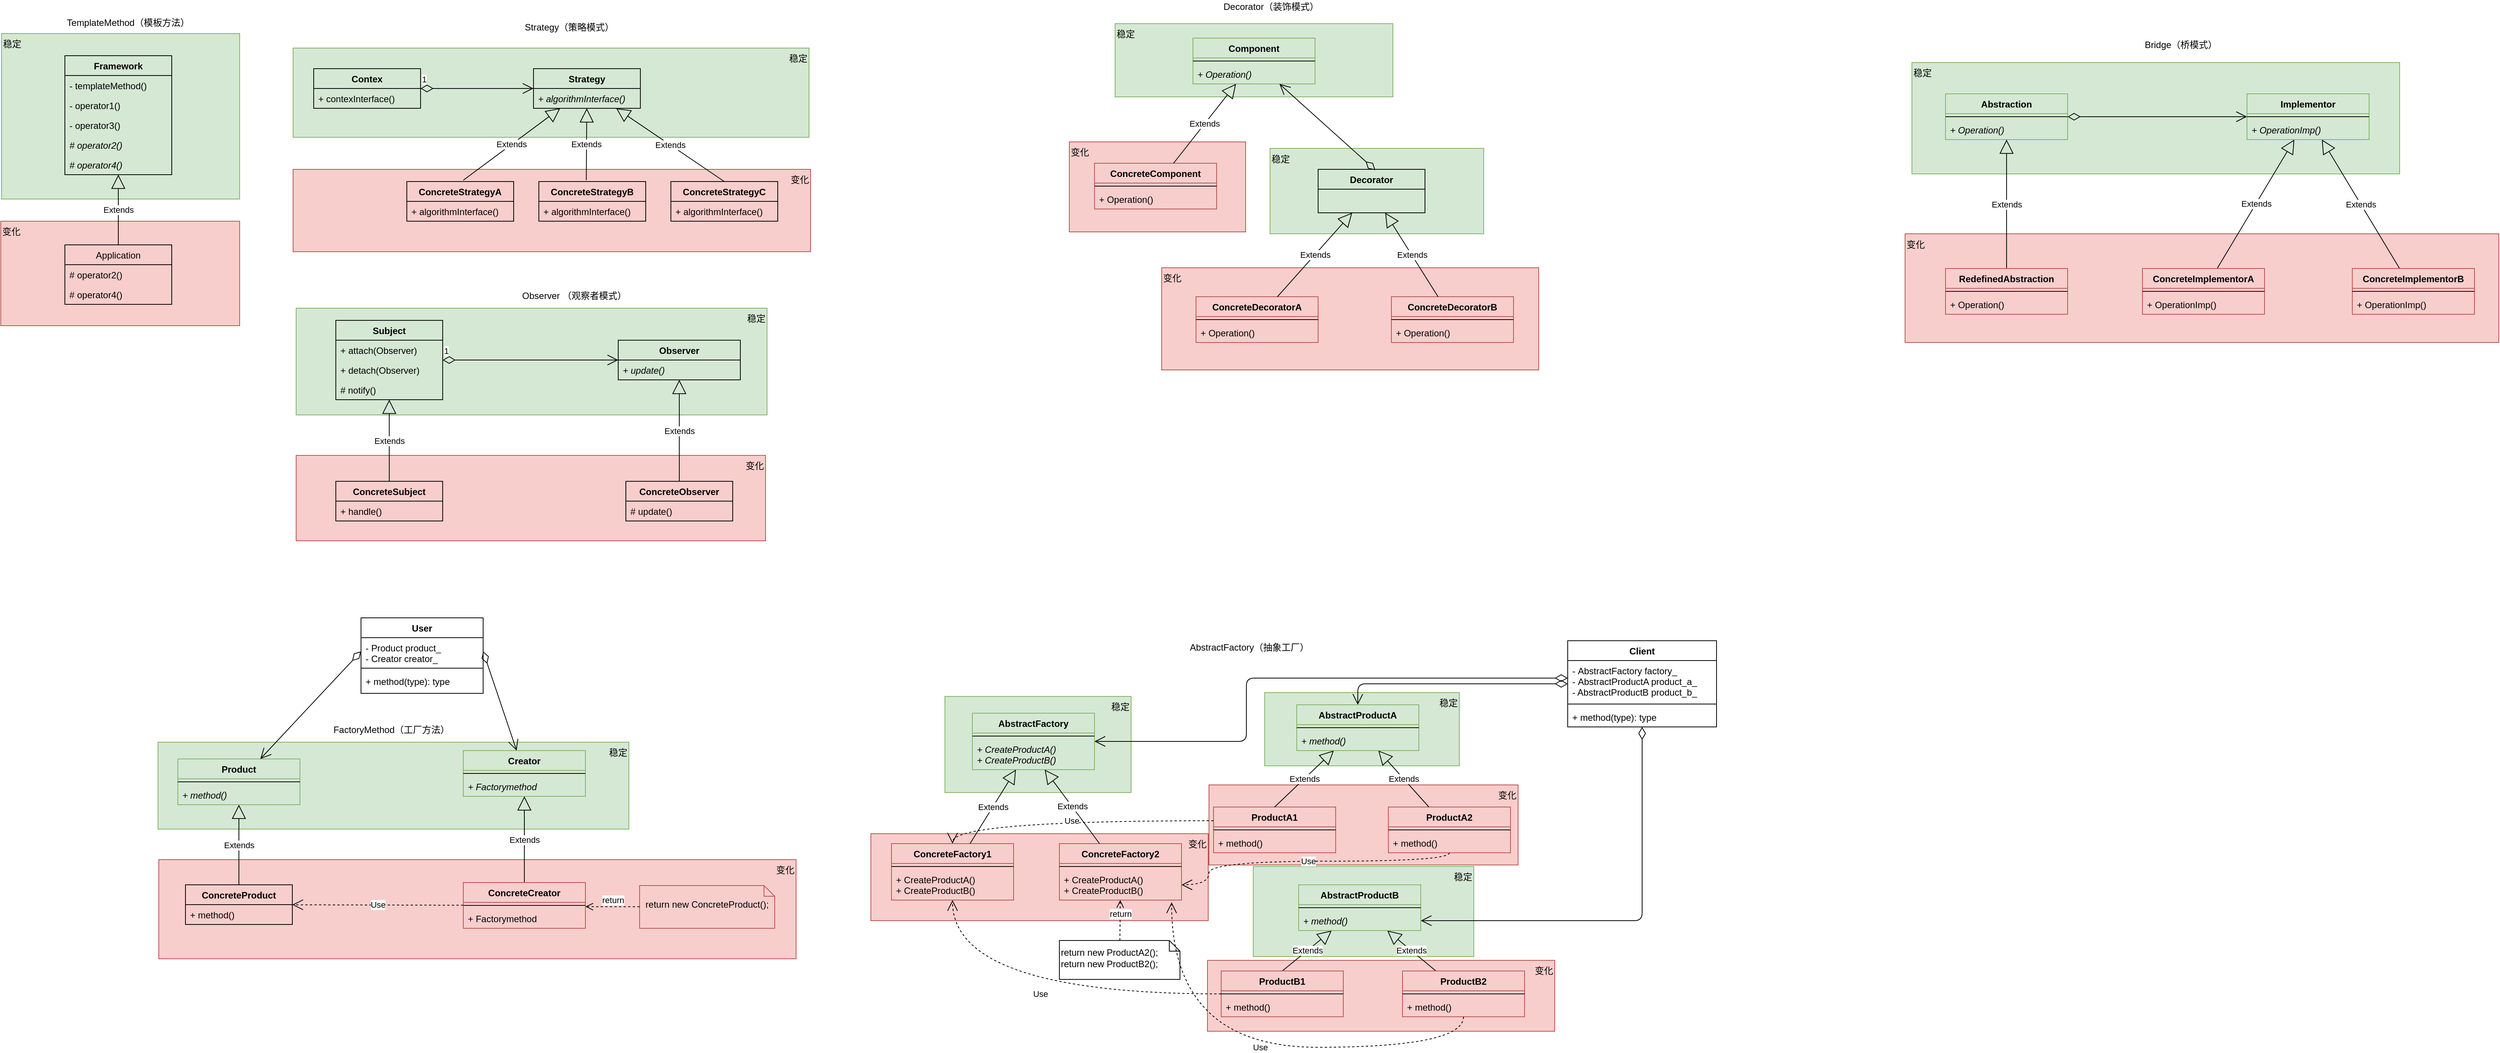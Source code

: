 <mxfile version="13.0.1" type="device"><diagram id="C5RBs43oDa-KdzZeNtuy" name="Page-1"><mxGraphModel dx="1422" dy="801" grid="0" gridSize="10" guides="1" tooltips="1" connect="1" arrows="1" fold="1" page="1" pageScale="1" pageWidth="1169" pageHeight="827" math="0" shadow="0"><root><mxCell id="WIyWlLk6GJQsqaUBKTNV-0"/><mxCell id="WIyWlLk6GJQsqaUBKTNV-1" parent="WIyWlLk6GJQsqaUBKTNV-0"/><mxCell id="N5RI4fd-6tgti-c8yFTT-116" value="稳定" style="rounded=0;whiteSpace=wrap;html=1;align=right;verticalAlign=top;fillColor=#d5e8d4;strokeColor=#82b366;" vertex="1" parent="WIyWlLk6GJQsqaUBKTNV-1"><mxGeometry x="1684" y="933" width="255" height="96" as="geometry"/></mxCell><mxCell id="N5RI4fd-6tgti-c8yFTT-115" value="变化" style="rounded=0;whiteSpace=wrap;html=1;fillColor=#f8cecc;strokeColor=#b85450;align=right;verticalAlign=top;" vertex="1" parent="WIyWlLk6GJQsqaUBKTNV-1"><mxGeometry x="1609" y="1284" width="455" height="93" as="geometry"/></mxCell><mxCell id="N5RI4fd-6tgti-c8yFTT-114" value="变化" style="rounded=0;whiteSpace=wrap;html=1;fillColor=#f8cecc;strokeColor=#b85450;align=right;verticalAlign=top;" vertex="1" parent="WIyWlLk6GJQsqaUBKTNV-1"><mxGeometry x="1611" y="1054" width="405" height="105" as="geometry"/></mxCell><mxCell id="N5RI4fd-6tgti-c8yFTT-113" value="变化" style="rounded=0;whiteSpace=wrap;html=1;fillColor=#f8cecc;strokeColor=#b85450;align=right;verticalAlign=top;" vertex="1" parent="WIyWlLk6GJQsqaUBKTNV-1"><mxGeometry x="1168" y="1118" width="442" height="114" as="geometry"/></mxCell><mxCell id="N5RI4fd-6tgti-c8yFTT-109" value="稳定" style="rounded=0;whiteSpace=wrap;html=1;align=right;verticalAlign=top;fillColor=#d5e8d4;strokeColor=#82b366;" vertex="1" parent="WIyWlLk6GJQsqaUBKTNV-1"><mxGeometry x="1669" y="1161" width="289" height="118" as="geometry"/></mxCell><mxCell id="N5RI4fd-6tgti-c8yFTT-107" value="稳定" style="rounded=0;whiteSpace=wrap;html=1;align=right;verticalAlign=top;fillColor=#d5e8d4;strokeColor=#82b366;" vertex="1" parent="WIyWlLk6GJQsqaUBKTNV-1"><mxGeometry x="1265" y="938" width="244" height="126" as="geometry"/></mxCell><mxCell id="N5RI4fd-6tgti-c8yFTT-49" value="变化" style="rounded=0;whiteSpace=wrap;html=1;fillColor=#f8cecc;strokeColor=#b85450;align=right;verticalAlign=top;" vertex="1" parent="WIyWlLk6GJQsqaUBKTNV-1"><mxGeometry x="235" y="1152" width="835" height="130" as="geometry"/></mxCell><mxCell id="N5RI4fd-6tgti-c8yFTT-48" value="稳定" style="rounded=0;whiteSpace=wrap;html=1;align=right;verticalAlign=top;fillColor=#d5e8d4;strokeColor=#82b366;" vertex="1" parent="WIyWlLk6GJQsqaUBKTNV-1"><mxGeometry x="234" y="998" width="617" height="114" as="geometry"/></mxCell><mxCell id="N5RI4fd-6tgti-c8yFTT-22" value="变化" style="rounded=0;whiteSpace=wrap;html=1;fillColor=#f8cecc;strokeColor=#b85450;align=left;verticalAlign=top;" vertex="1" parent="WIyWlLk6GJQsqaUBKTNV-1"><mxGeometry x="2523" y="331.5" width="778" height="142.5" as="geometry"/></mxCell><mxCell id="N5RI4fd-6tgti-c8yFTT-21" value="稳定" style="rounded=0;whiteSpace=wrap;html=1;fillColor=#d5e8d4;strokeColor=#82b366;align=left;verticalAlign=top;" vertex="1" parent="WIyWlLk6GJQsqaUBKTNV-1"><mxGeometry x="2532" y="107" width="639" height="146" as="geometry"/></mxCell><mxCell id="eBlE5f-tIcA0H8MUSJY--39" value="变化" style="rounded=0;whiteSpace=wrap;html=1;fillColor=#f8cecc;strokeColor=#b85450;align=left;verticalAlign=top;" parent="WIyWlLk6GJQsqaUBKTNV-1" vertex="1"><mxGeometry x="1549" y="376" width="494" height="134" as="geometry"/></mxCell><mxCell id="eBlE5f-tIcA0H8MUSJY--38" value="变化" style="rounded=0;whiteSpace=wrap;html=1;fillColor=#f8cecc;strokeColor=#b85450;align=left;verticalAlign=top;" parent="WIyWlLk6GJQsqaUBKTNV-1" vertex="1"><mxGeometry x="1428" y="211" width="231" height="118" as="geometry"/></mxCell><mxCell id="eBlE5f-tIcA0H8MUSJY--37" value="稳定" style="rounded=0;whiteSpace=wrap;html=1;fillColor=#d5e8d4;strokeColor=#82b366;align=left;verticalAlign=top;" parent="WIyWlLk6GJQsqaUBKTNV-1" vertex="1"><mxGeometry x="1691" y="219.5" width="280" height="112" as="geometry"/></mxCell><mxCell id="eBlE5f-tIcA0H8MUSJY--36" value="稳定" style="rounded=0;whiteSpace=wrap;html=1;fillColor=#d5e8d4;strokeColor=#82b366;align=left;verticalAlign=top;" parent="WIyWlLk6GJQsqaUBKTNV-1" vertex="1"><mxGeometry x="1488" y="56" width="364" height="96" as="geometry"/></mxCell><mxCell id="eBlE5f-tIcA0H8MUSJY--2" value="Component" style="swimlane;fontStyle=1;align=center;verticalAlign=top;childLayout=stackLayout;horizontal=1;startSize=26;horizontalStack=0;resizeParent=1;resizeParentMax=0;resizeLast=0;collapsible=1;marginBottom=0;fillColor=#d5e8d4;strokeColor=#82b366;" parent="WIyWlLk6GJQsqaUBKTNV-1" vertex="1"><mxGeometry x="1590" y="75" width="160" height="60" as="geometry"/></mxCell><mxCell id="eBlE5f-tIcA0H8MUSJY--4" value="" style="line;strokeWidth=1;fillColor=none;align=left;verticalAlign=middle;spacingTop=-1;spacingLeft=3;spacingRight=3;rotatable=0;labelPosition=right;points=[];portConstraint=eastwest;" parent="eBlE5f-tIcA0H8MUSJY--2" vertex="1"><mxGeometry y="26" width="160" height="8" as="geometry"/></mxCell><mxCell id="eBlE5f-tIcA0H8MUSJY--5" value="+ Operation()" style="text;strokeColor=none;fillColor=none;align=left;verticalAlign=top;spacingLeft=4;spacingRight=4;overflow=hidden;rotatable=0;points=[[0,0.5],[1,0.5]];portConstraint=eastwest;fontStyle=2" parent="eBlE5f-tIcA0H8MUSJY--2" vertex="1"><mxGeometry y="34" width="160" height="26" as="geometry"/></mxCell><mxCell id="_5vrP9ewJsGh3FC17Uuh-48" value="变化" style="rounded=0;whiteSpace=wrap;html=1;fillColor=#f8cecc;strokeColor=#b85450;align=right;verticalAlign=top;" parent="WIyWlLk6GJQsqaUBKTNV-1" vertex="1"><mxGeometry x="415" y="622" width="615" height="112" as="geometry"/></mxCell><mxCell id="_5vrP9ewJsGh3FC17Uuh-46" value="稳定" style="rounded=0;whiteSpace=wrap;html=1;align=right;verticalAlign=top;fillColor=#d5e8d4;strokeColor=#82b366;" parent="WIyWlLk6GJQsqaUBKTNV-1" vertex="1"><mxGeometry x="415" y="429" width="617" height="140" as="geometry"/></mxCell><mxCell id="_5vrP9ewJsGh3FC17Uuh-26" value="变化" style="rounded=0;whiteSpace=wrap;html=1;align=right;verticalAlign=top;fillColor=#f8cecc;strokeColor=#b85450;" parent="WIyWlLk6GJQsqaUBKTNV-1" vertex="1"><mxGeometry x="411" y="247" width="678" height="108" as="geometry"/></mxCell><mxCell id="_5vrP9ewJsGh3FC17Uuh-25" value="稳定" style="rounded=0;whiteSpace=wrap;html=1;align=right;verticalAlign=top;fillColor=#d5e8d4;strokeColor=#82b366;" parent="WIyWlLk6GJQsqaUBKTNV-1" vertex="1"><mxGeometry x="411" y="88" width="676" height="117" as="geometry"/></mxCell><mxCell id="_5vrP9ewJsGh3FC17Uuh-24" value="变化" style="rounded=0;whiteSpace=wrap;html=1;align=left;verticalAlign=top;fillColor=#f8cecc;strokeColor=#b85450;" parent="WIyWlLk6GJQsqaUBKTNV-1" vertex="1"><mxGeometry x="28" y="315" width="313" height="137" as="geometry"/></mxCell><mxCell id="_5vrP9ewJsGh3FC17Uuh-23" value="&lt;div&gt;&lt;span&gt;稳定&lt;/span&gt;&lt;/div&gt;" style="rounded=0;whiteSpace=wrap;html=1;align=left;verticalAlign=top;fillColor=#d5e8d4;strokeColor=#82b366;" parent="WIyWlLk6GJQsqaUBKTNV-1" vertex="1"><mxGeometry x="29" y="69" width="312" height="217" as="geometry"/></mxCell><mxCell id="ia6cXu-wIyjkL5Ip2JSw-4" value="TemplateMethod（模板方法）" style="text;html=1;strokeColor=none;fillColor=none;align=center;verticalAlign=middle;whiteSpace=wrap;rounded=0;" parent="WIyWlLk6GJQsqaUBKTNV-1" vertex="1"><mxGeometry x="104" y="35" width="182" height="40" as="geometry"/></mxCell><mxCell id="ia6cXu-wIyjkL5Ip2JSw-26" value="Extends" style="endArrow=block;endSize=16;endFill=0;html=1;exitX=0.5;exitY=0;exitDx=0;exitDy=0;" parent="WIyWlLk6GJQsqaUBKTNV-1" source="ia6cXu-wIyjkL5Ip2JSw-8" target="ia6cXu-wIyjkL5Ip2JSw-0" edge="1"><mxGeometry width="160" relative="1" as="geometry"><mxPoint x="294" y="295" as="sourcePoint"/><mxPoint x="454" y="295" as="targetPoint"/></mxGeometry></mxCell><mxCell id="_5vrP9ewJsGh3FC17Uuh-0" value="Strategy（策略模式）" style="text;html=1;strokeColor=none;fillColor=none;align=center;verticalAlign=middle;whiteSpace=wrap;rounded=0;" parent="WIyWlLk6GJQsqaUBKTNV-1" vertex="1"><mxGeometry x="711" y="52" width="124" height="17" as="geometry"/></mxCell><mxCell id="_5vrP9ewJsGh3FC17Uuh-19" value="1" style="endArrow=open;html=1;endSize=12;startArrow=diamondThin;startSize=14;startFill=0;edgeStyle=orthogonalEdgeStyle;align=left;verticalAlign=bottom;" parent="WIyWlLk6GJQsqaUBKTNV-1" source="_5vrP9ewJsGh3FC17Uuh-1" target="_5vrP9ewJsGh3FC17Uuh-6" edge="1"><mxGeometry x="-1" y="3" relative="1" as="geometry"><mxPoint x="592" y="193" as="sourcePoint"/><mxPoint x="752" y="193" as="targetPoint"/></mxGeometry></mxCell><mxCell id="_5vrP9ewJsGh3FC17Uuh-20" value="Extends" style="endArrow=block;endSize=16;endFill=0;html=1;exitX=0.529;exitY=-0.033;exitDx=0;exitDy=0;exitPerimeter=0;" parent="WIyWlLk6GJQsqaUBKTNV-1" source="_5vrP9ewJsGh3FC17Uuh-10" target="_5vrP9ewJsGh3FC17Uuh-6" edge="1"><mxGeometry width="160" relative="1" as="geometry"><mxPoint x="629" y="217" as="sourcePoint"/><mxPoint x="789" y="217" as="targetPoint"/></mxGeometry></mxCell><mxCell id="_5vrP9ewJsGh3FC17Uuh-21" value="Extends" style="endArrow=block;endSize=16;endFill=0;html=1;exitX=0.444;exitY=-0.033;exitDx=0;exitDy=0;exitPerimeter=0;" parent="WIyWlLk6GJQsqaUBKTNV-1" source="_5vrP9ewJsGh3FC17Uuh-14" target="_5vrP9ewJsGh3FC17Uuh-6" edge="1"><mxGeometry width="160" relative="1" as="geometry"><mxPoint x="800" y="219" as="sourcePoint"/><mxPoint x="960" y="219" as="targetPoint"/></mxGeometry></mxCell><mxCell id="_5vrP9ewJsGh3FC17Uuh-22" value="Extends" style="endArrow=block;endSize=16;endFill=0;html=1;exitX=0.5;exitY=0;exitDx=0;exitDy=0;" parent="WIyWlLk6GJQsqaUBKTNV-1" source="_5vrP9ewJsGh3FC17Uuh-16" target="_5vrP9ewJsGh3FC17Uuh-6" edge="1"><mxGeometry width="160" relative="1" as="geometry"><mxPoint x="908" y="211" as="sourcePoint"/><mxPoint x="1068" y="211" as="targetPoint"/></mxGeometry></mxCell><mxCell id="_5vrP9ewJsGh3FC17Uuh-10" value="ConcreteStrategyA" style="swimlane;fontStyle=1;childLayout=stackLayout;horizontal=1;startSize=26;fillColor=none;horizontalStack=0;resizeParent=1;resizeParentMax=0;resizeLast=0;collapsible=1;marginBottom=0;" parent="WIyWlLk6GJQsqaUBKTNV-1" vertex="1"><mxGeometry x="560" y="263" width="140" height="52" as="geometry"/></mxCell><mxCell id="_5vrP9ewJsGh3FC17Uuh-11" value="+ algorithmInterface()" style="text;strokeColor=none;fillColor=none;align=left;verticalAlign=top;spacingLeft=4;spacingRight=4;overflow=hidden;rotatable=0;points=[[0,0.5],[1,0.5]];portConstraint=eastwest;" parent="_5vrP9ewJsGh3FC17Uuh-10" vertex="1"><mxGeometry y="26" width="140" height="26" as="geometry"/></mxCell><mxCell id="_5vrP9ewJsGh3FC17Uuh-16" value="ConcreteStrategyC" style="swimlane;fontStyle=1;childLayout=stackLayout;horizontal=1;startSize=26;fillColor=none;horizontalStack=0;resizeParent=1;resizeParentMax=0;resizeLast=0;collapsible=1;marginBottom=0;" parent="WIyWlLk6GJQsqaUBKTNV-1" vertex="1"><mxGeometry x="906" y="263" width="140" height="52" as="geometry"/></mxCell><mxCell id="_5vrP9ewJsGh3FC17Uuh-17" value="+ algorithmInterface()" style="text;strokeColor=none;fillColor=none;align=left;verticalAlign=top;spacingLeft=4;spacingRight=4;overflow=hidden;rotatable=0;points=[[0,0.5],[1,0.5]];portConstraint=eastwest;" parent="_5vrP9ewJsGh3FC17Uuh-16" vertex="1"><mxGeometry y="26" width="140" height="26" as="geometry"/></mxCell><mxCell id="_5vrP9ewJsGh3FC17Uuh-14" value="ConcreteStrategyB" style="swimlane;fontStyle=1;childLayout=stackLayout;horizontal=1;startSize=26;fillColor=none;horizontalStack=0;resizeParent=1;resizeParentMax=0;resizeLast=0;collapsible=1;marginBottom=0;" parent="WIyWlLk6GJQsqaUBKTNV-1" vertex="1"><mxGeometry x="733" y="263" width="140" height="52" as="geometry"/></mxCell><mxCell id="_5vrP9ewJsGh3FC17Uuh-15" value="+ algorithmInterface()" style="text;strokeColor=none;fillColor=none;align=left;verticalAlign=top;spacingLeft=4;spacingRight=4;overflow=hidden;rotatable=0;points=[[0,0.5],[1,0.5]];portConstraint=eastwest;" parent="_5vrP9ewJsGh3FC17Uuh-14" vertex="1"><mxGeometry y="26" width="140" height="26" as="geometry"/></mxCell><mxCell id="_5vrP9ewJsGh3FC17Uuh-1" value="Contex" style="swimlane;fontStyle=1;childLayout=stackLayout;horizontal=1;startSize=26;fillColor=none;horizontalStack=0;resizeParent=1;resizeParentMax=0;resizeLast=0;collapsible=1;marginBottom=0;" parent="WIyWlLk6GJQsqaUBKTNV-1" vertex="1"><mxGeometry x="438" y="115" width="140" height="52" as="geometry"/></mxCell><mxCell id="_5vrP9ewJsGh3FC17Uuh-2" value="+ contexInterface()" style="text;strokeColor=none;fillColor=none;align=left;verticalAlign=top;spacingLeft=4;spacingRight=4;overflow=hidden;rotatable=0;points=[[0,0.5],[1,0.5]];portConstraint=eastwest;" parent="_5vrP9ewJsGh3FC17Uuh-1" vertex="1"><mxGeometry y="26" width="140" height="26" as="geometry"/></mxCell><mxCell id="_5vrP9ewJsGh3FC17Uuh-6" value="Strategy" style="swimlane;fontStyle=1;childLayout=stackLayout;horizontal=1;startSize=26;fillColor=none;horizontalStack=0;resizeParent=1;resizeParentMax=0;resizeLast=0;collapsible=1;marginBottom=0;" parent="WIyWlLk6GJQsqaUBKTNV-1" vertex="1"><mxGeometry x="726" y="115" width="140" height="52" as="geometry"/></mxCell><mxCell id="_5vrP9ewJsGh3FC17Uuh-7" value="+ algorithmInterface()" style="text;strokeColor=none;fillColor=none;align=left;verticalAlign=top;spacingLeft=4;spacingRight=4;overflow=hidden;rotatable=0;points=[[0,0.5],[1,0.5]];portConstraint=eastwest;fontStyle=2" parent="_5vrP9ewJsGh3FC17Uuh-6" vertex="1"><mxGeometry y="26" width="140" height="26" as="geometry"/></mxCell><mxCell id="ia6cXu-wIyjkL5Ip2JSw-0" value="Framework" style="swimlane;fontStyle=1;childLayout=stackLayout;horizontal=1;startSize=26;fillColor=none;horizontalStack=0;resizeParent=1;resizeParentMax=0;resizeLast=0;collapsible=1;marginBottom=0;" parent="WIyWlLk6GJQsqaUBKTNV-1" vertex="1"><mxGeometry x="112" y="98" width="140" height="156" as="geometry"><mxRectangle x="60" y="110" width="87" height="26" as="alternateBounds"/></mxGeometry></mxCell><mxCell id="ia6cXu-wIyjkL5Ip2JSw-1" value="- templateMethod()" style="text;strokeColor=none;fillColor=none;align=left;verticalAlign=top;spacingLeft=4;spacingRight=4;overflow=hidden;rotatable=0;points=[[0,0.5],[1,0.5]];portConstraint=eastwest;" parent="ia6cXu-wIyjkL5Ip2JSw-0" vertex="1"><mxGeometry y="26" width="140" height="26" as="geometry"/></mxCell><mxCell id="ia6cXu-wIyjkL5Ip2JSw-2" value="- operator1()" style="text;strokeColor=none;fillColor=none;align=left;verticalAlign=top;spacingLeft=4;spacingRight=4;overflow=hidden;rotatable=0;points=[[0,0.5],[1,0.5]];portConstraint=eastwest;" parent="ia6cXu-wIyjkL5Ip2JSw-0" vertex="1"><mxGeometry y="52" width="140" height="26" as="geometry"/></mxCell><mxCell id="ia6cXu-wIyjkL5Ip2JSw-24" value="- operator3()" style="text;strokeColor=none;fillColor=none;align=left;verticalAlign=top;spacingLeft=4;spacingRight=4;overflow=hidden;rotatable=0;points=[[0,0.5],[1,0.5]];portConstraint=eastwest;" parent="ia6cXu-wIyjkL5Ip2JSw-0" vertex="1"><mxGeometry y="78" width="140" height="26" as="geometry"/></mxCell><mxCell id="ia6cXu-wIyjkL5Ip2JSw-3" value="# operator2()" style="text;strokeColor=none;fillColor=none;align=left;verticalAlign=top;spacingLeft=4;spacingRight=4;overflow=hidden;rotatable=0;points=[[0,0.5],[1,0.5]];portConstraint=eastwest;fontStyle=2" parent="ia6cXu-wIyjkL5Ip2JSw-0" vertex="1"><mxGeometry y="104" width="140" height="26" as="geometry"/></mxCell><mxCell id="ia6cXu-wIyjkL5Ip2JSw-25" value="# operator4()" style="text;strokeColor=none;fillColor=none;align=left;verticalAlign=top;spacingLeft=4;spacingRight=4;overflow=hidden;rotatable=0;points=[[0,0.5],[1,0.5]];portConstraint=eastwest;fontStyle=2" parent="ia6cXu-wIyjkL5Ip2JSw-0" vertex="1"><mxGeometry y="130" width="140" height="26" as="geometry"/></mxCell><mxCell id="ia6cXu-wIyjkL5Ip2JSw-8" value="Application" style="swimlane;fontStyle=0;childLayout=stackLayout;horizontal=1;startSize=26;fillColor=none;horizontalStack=0;resizeParent=1;resizeParentMax=0;resizeLast=0;collapsible=1;marginBottom=0;" parent="WIyWlLk6GJQsqaUBKTNV-1" vertex="1"><mxGeometry x="112" y="346" width="140" height="78" as="geometry"/></mxCell><mxCell id="ia6cXu-wIyjkL5Ip2JSw-9" value="# operator2()" style="text;strokeColor=none;fillColor=none;align=left;verticalAlign=top;spacingLeft=4;spacingRight=4;overflow=hidden;rotatable=0;points=[[0,0.5],[1,0.5]];portConstraint=eastwest;" parent="ia6cXu-wIyjkL5Ip2JSw-8" vertex="1"><mxGeometry y="26" width="140" height="26" as="geometry"/></mxCell><mxCell id="ia6cXu-wIyjkL5Ip2JSw-10" value="# operator4()" style="text;strokeColor=none;fillColor=none;align=left;verticalAlign=top;spacingLeft=4;spacingRight=4;overflow=hidden;rotatable=0;points=[[0,0.5],[1,0.5]];portConstraint=eastwest;" parent="ia6cXu-wIyjkL5Ip2JSw-8" vertex="1"><mxGeometry y="52" width="140" height="26" as="geometry"/></mxCell><mxCell id="_5vrP9ewJsGh3FC17Uuh-27" value="Observer （观察者模式）" style="text;html=1;strokeColor=none;fillColor=none;align=center;verticalAlign=middle;whiteSpace=wrap;rounded=0;" parent="WIyWlLk6GJQsqaUBKTNV-1" vertex="1"><mxGeometry x="702" y="401" width="155" height="23" as="geometry"/></mxCell><mxCell id="_5vrP9ewJsGh3FC17Uuh-28" value="Subject" style="swimlane;fontStyle=1;childLayout=stackLayout;horizontal=1;startSize=26;fillColor=none;horizontalStack=0;resizeParent=1;resizeParentMax=0;resizeLast=0;collapsible=1;marginBottom=0;" parent="WIyWlLk6GJQsqaUBKTNV-1" vertex="1"><mxGeometry x="467" y="445" width="140" height="104" as="geometry"/></mxCell><mxCell id="_5vrP9ewJsGh3FC17Uuh-29" value="+ attach(Observer)" style="text;strokeColor=none;fillColor=none;align=left;verticalAlign=top;spacingLeft=4;spacingRight=4;overflow=hidden;rotatable=0;points=[[0,0.5],[1,0.5]];portConstraint=eastwest;" parent="_5vrP9ewJsGh3FC17Uuh-28" vertex="1"><mxGeometry y="26" width="140" height="26" as="geometry"/></mxCell><mxCell id="_5vrP9ewJsGh3FC17Uuh-30" value="+ detach(Observer)" style="text;strokeColor=none;fillColor=none;align=left;verticalAlign=top;spacingLeft=4;spacingRight=4;overflow=hidden;rotatable=0;points=[[0,0.5],[1,0.5]];portConstraint=eastwest;" parent="_5vrP9ewJsGh3FC17Uuh-28" vertex="1"><mxGeometry y="52" width="140" height="26" as="geometry"/></mxCell><mxCell id="_5vrP9ewJsGh3FC17Uuh-31" value="# notify()" style="text;strokeColor=none;fillColor=none;align=left;verticalAlign=top;spacingLeft=4;spacingRight=4;overflow=hidden;rotatable=0;points=[[0,0.5],[1,0.5]];portConstraint=eastwest;" parent="_5vrP9ewJsGh3FC17Uuh-28" vertex="1"><mxGeometry y="78" width="140" height="26" as="geometry"/></mxCell><mxCell id="_5vrP9ewJsGh3FC17Uuh-36" value="1" style="endArrow=open;html=1;endSize=12;startArrow=diamondThin;startSize=14;startFill=0;edgeStyle=orthogonalEdgeStyle;align=left;verticalAlign=bottom;" parent="WIyWlLk6GJQsqaUBKTNV-1" source="_5vrP9ewJsGh3FC17Uuh-28" target="_5vrP9ewJsGh3FC17Uuh-32" edge="1"><mxGeometry x="-1" y="3" relative="1" as="geometry"><mxPoint x="653" y="494" as="sourcePoint"/><mxPoint x="813" y="494" as="targetPoint"/></mxGeometry></mxCell><mxCell id="_5vrP9ewJsGh3FC17Uuh-41" value="Extends" style="endArrow=block;endSize=16;endFill=0;html=1;" parent="WIyWlLk6GJQsqaUBKTNV-1" source="_5vrP9ewJsGh3FC17Uuh-37" target="_5vrP9ewJsGh3FC17Uuh-32" edge="1"><mxGeometry width="160" relative="1" as="geometry"><mxPoint x="831" y="567" as="sourcePoint"/><mxPoint x="991" y="567" as="targetPoint"/></mxGeometry></mxCell><mxCell id="_5vrP9ewJsGh3FC17Uuh-37" value="ConcreteObserver" style="swimlane;fontStyle=1;childLayout=stackLayout;horizontal=1;startSize=26;fillColor=none;horizontalStack=0;resizeParent=1;resizeParentMax=0;resizeLast=0;collapsible=1;marginBottom=0;" parent="WIyWlLk6GJQsqaUBKTNV-1" vertex="1"><mxGeometry x="847" y="656" width="140" height="52" as="geometry"/></mxCell><mxCell id="_5vrP9ewJsGh3FC17Uuh-38" value="# update()" style="text;strokeColor=none;fillColor=none;align=left;verticalAlign=top;spacingLeft=4;spacingRight=4;overflow=hidden;rotatable=0;points=[[0,0.5],[1,0.5]];portConstraint=eastwest;" parent="_5vrP9ewJsGh3FC17Uuh-37" vertex="1"><mxGeometry y="26" width="140" height="26" as="geometry"/></mxCell><mxCell id="_5vrP9ewJsGh3FC17Uuh-47" value="Extends" style="endArrow=block;endSize=16;endFill=0;html=1;" parent="WIyWlLk6GJQsqaUBKTNV-1" source="_5vrP9ewJsGh3FC17Uuh-42" target="_5vrP9ewJsGh3FC17Uuh-28" edge="1"><mxGeometry width="160" relative="1" as="geometry"><mxPoint x="506" y="615" as="sourcePoint"/><mxPoint x="666" y="615" as="targetPoint"/></mxGeometry></mxCell><mxCell id="_5vrP9ewJsGh3FC17Uuh-42" value="ConcreteSubject" style="swimlane;fontStyle=1;childLayout=stackLayout;horizontal=1;startSize=26;fillColor=none;horizontalStack=0;resizeParent=1;resizeParentMax=0;resizeLast=0;collapsible=1;marginBottom=0;" parent="WIyWlLk6GJQsqaUBKTNV-1" vertex="1"><mxGeometry x="467" y="656" width="140" height="52" as="geometry"/></mxCell><mxCell id="_5vrP9ewJsGh3FC17Uuh-43" value="+ handle()" style="text;strokeColor=none;fillColor=none;align=left;verticalAlign=top;spacingLeft=4;spacingRight=4;overflow=hidden;rotatable=0;points=[[0,0.5],[1,0.5]];portConstraint=eastwest;" parent="_5vrP9ewJsGh3FC17Uuh-42" vertex="1"><mxGeometry y="26" width="140" height="26" as="geometry"/></mxCell><mxCell id="_5vrP9ewJsGh3FC17Uuh-32" value="Observer" style="swimlane;fontStyle=1;align=center;verticalAlign=top;childLayout=stackLayout;horizontal=1;startSize=26;horizontalStack=0;resizeParent=1;resizeParentMax=0;resizeLast=0;collapsible=1;marginBottom=0;fillColor=none;" parent="WIyWlLk6GJQsqaUBKTNV-1" vertex="1"><mxGeometry x="837" y="471" width="160" height="52" as="geometry"><mxRectangle x="837" y="471" width="80" height="26" as="alternateBounds"/></mxGeometry></mxCell><mxCell id="_5vrP9ewJsGh3FC17Uuh-35" value="+ update()" style="text;strokeColor=none;fillColor=none;align=left;verticalAlign=top;spacingLeft=4;spacingRight=4;overflow=hidden;rotatable=0;points=[[0,0.5],[1,0.5]];portConstraint=eastwest;fontStyle=2" parent="_5vrP9ewJsGh3FC17Uuh-32" vertex="1"><mxGeometry y="26" width="160" height="26" as="geometry"/></mxCell><mxCell id="eBlE5f-tIcA0H8MUSJY--1" value="Decorator（装饰模式）" style="text;html=1;strokeColor=none;fillColor=none;align=center;verticalAlign=middle;whiteSpace=wrap;rounded=0;" parent="WIyWlLk6GJQsqaUBKTNV-1" vertex="1"><mxGeometry x="1621" y="25" width="143" height="17" as="geometry"/></mxCell><mxCell id="eBlE5f-tIcA0H8MUSJY--10" value="ConcreteComponent" style="swimlane;fontStyle=1;align=center;verticalAlign=top;childLayout=stackLayout;horizontal=1;startSize=26;horizontalStack=0;resizeParent=1;resizeParentMax=0;resizeLast=0;collapsible=1;marginBottom=0;fillColor=#f8cecc;strokeColor=#b85450;" parent="WIyWlLk6GJQsqaUBKTNV-1" vertex="1"><mxGeometry x="1461" y="239" width="160" height="60" as="geometry"/></mxCell><mxCell id="eBlE5f-tIcA0H8MUSJY--12" value="" style="line;strokeWidth=1;fillColor=none;align=left;verticalAlign=middle;spacingTop=-1;spacingLeft=3;spacingRight=3;rotatable=0;labelPosition=right;points=[];portConstraint=eastwest;" parent="eBlE5f-tIcA0H8MUSJY--10" vertex="1"><mxGeometry y="26" width="160" height="8" as="geometry"/></mxCell><mxCell id="eBlE5f-tIcA0H8MUSJY--13" value="+ Operation()" style="text;strokeColor=none;fillColor=none;align=left;verticalAlign=top;spacingLeft=4;spacingRight=4;overflow=hidden;rotatable=0;points=[[0,0.5],[1,0.5]];portConstraint=eastwest;" parent="eBlE5f-tIcA0H8MUSJY--10" vertex="1"><mxGeometry y="34" width="160" height="26" as="geometry"/></mxCell><mxCell id="eBlE5f-tIcA0H8MUSJY--14" value="Extends" style="endArrow=block;endSize=16;endFill=0;html=1;" parent="WIyWlLk6GJQsqaUBKTNV-1" source="eBlE5f-tIcA0H8MUSJY--10" target="eBlE5f-tIcA0H8MUSJY--2" edge="1"><mxGeometry width="160" relative="1" as="geometry"><mxPoint x="1510" y="191" as="sourcePoint"/><mxPoint x="1670" y="191" as="targetPoint"/></mxGeometry></mxCell><mxCell id="eBlE5f-tIcA0H8MUSJY--19" value="Decorator" style="swimlane;fontStyle=1;childLayout=stackLayout;horizontal=1;startSize=26;fillColor=none;horizontalStack=0;resizeParent=1;resizeParentMax=0;resizeLast=0;collapsible=1;marginBottom=0;" parent="WIyWlLk6GJQsqaUBKTNV-1" vertex="1"><mxGeometry x="1754" y="247" width="140" height="57" as="geometry"/></mxCell><mxCell id="eBlE5f-tIcA0H8MUSJY--24" value="" style="endArrow=open;html=1;endSize=12;startArrow=diamondThin;startSize=14;startFill=0;align=left;verticalAlign=bottom;exitX=0.535;exitY=0.017;exitDx=0;exitDy=0;exitPerimeter=0;" parent="WIyWlLk6GJQsqaUBKTNV-1" source="eBlE5f-tIcA0H8MUSJY--19" target="eBlE5f-tIcA0H8MUSJY--2" edge="1"><mxGeometry x="-1" y="3" relative="1" as="geometry"><mxPoint x="1750" y="203" as="sourcePoint"/><mxPoint x="1910" y="203" as="targetPoint"/></mxGeometry></mxCell><mxCell id="eBlE5f-tIcA0H8MUSJY--25" value="ConcreteDecoratorA" style="swimlane;fontStyle=1;align=center;verticalAlign=top;childLayout=stackLayout;horizontal=1;startSize=26;horizontalStack=0;resizeParent=1;resizeParentMax=0;resizeLast=0;collapsible=1;marginBottom=0;fillColor=#f8cecc;strokeColor=#b85450;" parent="WIyWlLk6GJQsqaUBKTNV-1" vertex="1"><mxGeometry x="1594" y="414" width="160" height="60" as="geometry"/></mxCell><mxCell id="eBlE5f-tIcA0H8MUSJY--27" value="" style="line;strokeWidth=1;fillColor=none;align=left;verticalAlign=middle;spacingTop=-1;spacingLeft=3;spacingRight=3;rotatable=0;labelPosition=right;points=[];portConstraint=eastwest;" parent="eBlE5f-tIcA0H8MUSJY--25" vertex="1"><mxGeometry y="26" width="160" height="8" as="geometry"/></mxCell><mxCell id="eBlE5f-tIcA0H8MUSJY--28" value="+ Operation()" style="text;strokeColor=none;fillColor=none;align=left;verticalAlign=top;spacingLeft=4;spacingRight=4;overflow=hidden;rotatable=0;points=[[0,0.5],[1,0.5]];portConstraint=eastwest;" parent="eBlE5f-tIcA0H8MUSJY--25" vertex="1"><mxGeometry y="34" width="160" height="26" as="geometry"/></mxCell><mxCell id="eBlE5f-tIcA0H8MUSJY--29" value="Extends" style="endArrow=block;endSize=16;endFill=0;html=1;" parent="WIyWlLk6GJQsqaUBKTNV-1" source="eBlE5f-tIcA0H8MUSJY--25" target="eBlE5f-tIcA0H8MUSJY--19" edge="1"><mxGeometry width="160" relative="1" as="geometry"><mxPoint x="1671" y="370" as="sourcePoint"/><mxPoint x="1831" y="370" as="targetPoint"/></mxGeometry></mxCell><mxCell id="eBlE5f-tIcA0H8MUSJY--31" value="ConcreteDecoratorB" style="swimlane;fontStyle=1;align=center;verticalAlign=top;childLayout=stackLayout;horizontal=1;startSize=26;horizontalStack=0;resizeParent=1;resizeParentMax=0;resizeLast=0;collapsible=1;marginBottom=0;fillColor=#f8cecc;strokeColor=#b85450;" parent="WIyWlLk6GJQsqaUBKTNV-1" vertex="1"><mxGeometry x="1850" y="414" width="160" height="60" as="geometry"/></mxCell><mxCell id="eBlE5f-tIcA0H8MUSJY--32" value="" style="line;strokeWidth=1;fillColor=none;align=left;verticalAlign=middle;spacingTop=-1;spacingLeft=3;spacingRight=3;rotatable=0;labelPosition=right;points=[];portConstraint=eastwest;" parent="eBlE5f-tIcA0H8MUSJY--31" vertex="1"><mxGeometry y="26" width="160" height="8" as="geometry"/></mxCell><mxCell id="eBlE5f-tIcA0H8MUSJY--33" value="+ Operation()" style="text;strokeColor=none;fillColor=none;align=left;verticalAlign=top;spacingLeft=4;spacingRight=4;overflow=hidden;rotatable=0;points=[[0,0.5],[1,0.5]];portConstraint=eastwest;" parent="eBlE5f-tIcA0H8MUSJY--31" vertex="1"><mxGeometry y="34" width="160" height="26" as="geometry"/></mxCell><mxCell id="eBlE5f-tIcA0H8MUSJY--35" value="Extends" style="endArrow=block;endSize=16;endFill=0;html=1;" parent="WIyWlLk6GJQsqaUBKTNV-1" source="eBlE5f-tIcA0H8MUSJY--31" target="eBlE5f-tIcA0H8MUSJY--19" edge="1"><mxGeometry width="160" relative="1" as="geometry"><mxPoint x="1811" y="384.5" as="sourcePoint"/><mxPoint x="1971" y="384.5" as="targetPoint"/></mxGeometry></mxCell><mxCell id="N5RI4fd-6tgti-c8yFTT-7" value="Extends" style="endArrow=block;endSize=16;endFill=0;html=1;" edge="1" parent="WIyWlLk6GJQsqaUBKTNV-1" source="N5RI4fd-6tgti-c8yFTT-4" target="N5RI4fd-6tgti-c8yFTT-0"><mxGeometry width="160" relative="1" as="geometry"><mxPoint x="2448" y="311" as="sourcePoint"/><mxPoint x="2608" y="311" as="targetPoint"/></mxGeometry></mxCell><mxCell id="N5RI4fd-6tgti-c8yFTT-11" value="" style="endArrow=open;html=1;endSize=12;startArrow=diamondThin;startSize=14;startFill=0;edgeStyle=orthogonalEdgeStyle;align=left;verticalAlign=bottom;exitX=1;exitY=0.5;exitDx=0;exitDy=0;" edge="1" parent="WIyWlLk6GJQsqaUBKTNV-1" source="N5RI4fd-6tgti-c8yFTT-0" target="N5RI4fd-6tgti-c8yFTT-8"><mxGeometry x="-1" y="3" relative="1" as="geometry"><mxPoint x="2760" y="243" as="sourcePoint"/><mxPoint x="2920" y="243" as="targetPoint"/></mxGeometry></mxCell><mxCell id="N5RI4fd-6tgti-c8yFTT-18" value="Extends" style="endArrow=block;endSize=16;endFill=0;html=1;" edge="1" parent="WIyWlLk6GJQsqaUBKTNV-1" source="N5RI4fd-6tgti-c8yFTT-12" target="N5RI4fd-6tgti-c8yFTT-8"><mxGeometry width="160" relative="1" as="geometry"><mxPoint x="2814" y="514" as="sourcePoint"/><mxPoint x="2974" y="514" as="targetPoint"/></mxGeometry></mxCell><mxCell id="N5RI4fd-6tgti-c8yFTT-19" value="Extends" style="endArrow=block;endSize=16;endFill=0;html=1;" edge="1" parent="WIyWlLk6GJQsqaUBKTNV-1" source="N5RI4fd-6tgti-c8yFTT-15" target="N5RI4fd-6tgti-c8yFTT-8"><mxGeometry width="160" relative="1" as="geometry"><mxPoint x="2909" y="489" as="sourcePoint"/><mxPoint x="3069" y="489" as="targetPoint"/></mxGeometry></mxCell><mxCell id="N5RI4fd-6tgti-c8yFTT-0" value="Abstraction" style="swimlane;fontStyle=1;align=center;verticalAlign=top;childLayout=stackLayout;horizontal=1;startSize=26;horizontalStack=0;resizeParent=1;resizeParentMax=0;resizeLast=0;collapsible=1;marginBottom=0;fillColor=#d5e8d4;strokeColor=#82b366;" vertex="1" parent="WIyWlLk6GJQsqaUBKTNV-1"><mxGeometry x="2576" y="148" width="160" height="60" as="geometry"/></mxCell><mxCell id="N5RI4fd-6tgti-c8yFTT-2" value="" style="line;strokeWidth=1;fillColor=none;align=left;verticalAlign=middle;spacingTop=-1;spacingLeft=3;spacingRight=3;rotatable=0;labelPosition=right;points=[];portConstraint=eastwest;" vertex="1" parent="N5RI4fd-6tgti-c8yFTT-0"><mxGeometry y="26" width="160" height="8" as="geometry"/></mxCell><mxCell id="N5RI4fd-6tgti-c8yFTT-3" value="+ Operation()" style="text;strokeColor=none;fillColor=none;align=left;verticalAlign=top;spacingLeft=4;spacingRight=4;overflow=hidden;rotatable=0;points=[[0,0.5],[1,0.5]];portConstraint=eastwest;fontStyle=2" vertex="1" parent="N5RI4fd-6tgti-c8yFTT-0"><mxGeometry y="34" width="160" height="26" as="geometry"/></mxCell><mxCell id="N5RI4fd-6tgti-c8yFTT-4" value="RedefinedAbstraction" style="swimlane;fontStyle=1;align=center;verticalAlign=top;childLayout=stackLayout;horizontal=1;startSize=26;horizontalStack=0;resizeParent=1;resizeParentMax=0;resizeLast=0;collapsible=1;marginBottom=0;fillColor=#f8cecc;strokeColor=#b85450;" vertex="1" parent="WIyWlLk6GJQsqaUBKTNV-1"><mxGeometry x="2576" y="377" width="160" height="60" as="geometry"/></mxCell><mxCell id="N5RI4fd-6tgti-c8yFTT-5" value="" style="line;strokeWidth=1;fillColor=none;align=left;verticalAlign=middle;spacingTop=-1;spacingLeft=3;spacingRight=3;rotatable=0;labelPosition=right;points=[];portConstraint=eastwest;" vertex="1" parent="N5RI4fd-6tgti-c8yFTT-4"><mxGeometry y="26" width="160" height="8" as="geometry"/></mxCell><mxCell id="N5RI4fd-6tgti-c8yFTT-6" value="+ Operation()" style="text;strokeColor=none;fillColor=none;align=left;verticalAlign=top;spacingLeft=4;spacingRight=4;overflow=hidden;rotatable=0;points=[[0,0.5],[1,0.5]];portConstraint=eastwest;" vertex="1" parent="N5RI4fd-6tgti-c8yFTT-4"><mxGeometry y="34" width="160" height="26" as="geometry"/></mxCell><mxCell id="N5RI4fd-6tgti-c8yFTT-8" value="Implementor" style="swimlane;fontStyle=1;align=center;verticalAlign=top;childLayout=stackLayout;horizontal=1;startSize=26;horizontalStack=0;resizeParent=1;resizeParentMax=0;resizeLast=0;collapsible=1;marginBottom=0;fillColor=#d5e8d4;strokeColor=#82b366;" vertex="1" parent="WIyWlLk6GJQsqaUBKTNV-1"><mxGeometry x="2971" y="148" width="160" height="60" as="geometry"/></mxCell><mxCell id="N5RI4fd-6tgti-c8yFTT-9" value="" style="line;strokeWidth=1;fillColor=none;align=left;verticalAlign=middle;spacingTop=-1;spacingLeft=3;spacingRight=3;rotatable=0;labelPosition=right;points=[];portConstraint=eastwest;" vertex="1" parent="N5RI4fd-6tgti-c8yFTT-8"><mxGeometry y="26" width="160" height="8" as="geometry"/></mxCell><mxCell id="N5RI4fd-6tgti-c8yFTT-10" value="+ OperationImp()" style="text;strokeColor=none;fillColor=none;align=left;verticalAlign=top;spacingLeft=4;spacingRight=4;overflow=hidden;rotatable=0;points=[[0,0.5],[1,0.5]];portConstraint=eastwest;fontStyle=2" vertex="1" parent="N5RI4fd-6tgti-c8yFTT-8"><mxGeometry y="34" width="160" height="26" as="geometry"/></mxCell><mxCell id="N5RI4fd-6tgti-c8yFTT-12" value="ConcreteImplementorA" style="swimlane;fontStyle=1;align=center;verticalAlign=top;childLayout=stackLayout;horizontal=1;startSize=26;horizontalStack=0;resizeParent=1;resizeParentMax=0;resizeLast=0;collapsible=1;marginBottom=0;fillColor=#f8cecc;strokeColor=#b85450;" vertex="1" parent="WIyWlLk6GJQsqaUBKTNV-1"><mxGeometry x="2834" y="377" width="160" height="60" as="geometry"/></mxCell><mxCell id="N5RI4fd-6tgti-c8yFTT-13" value="" style="line;strokeWidth=1;fillColor=none;align=left;verticalAlign=middle;spacingTop=-1;spacingLeft=3;spacingRight=3;rotatable=0;labelPosition=right;points=[];portConstraint=eastwest;" vertex="1" parent="N5RI4fd-6tgti-c8yFTT-12"><mxGeometry y="26" width="160" height="8" as="geometry"/></mxCell><mxCell id="N5RI4fd-6tgti-c8yFTT-14" value="+ OperationImp()" style="text;strokeColor=none;fillColor=none;align=left;verticalAlign=top;spacingLeft=4;spacingRight=4;overflow=hidden;rotatable=0;points=[[0,0.5],[1,0.5]];portConstraint=eastwest;" vertex="1" parent="N5RI4fd-6tgti-c8yFTT-12"><mxGeometry y="34" width="160" height="26" as="geometry"/></mxCell><mxCell id="N5RI4fd-6tgti-c8yFTT-15" value="ConcreteImplementorB" style="swimlane;fontStyle=1;align=center;verticalAlign=top;childLayout=stackLayout;horizontal=1;startSize=26;horizontalStack=0;resizeParent=1;resizeParentMax=0;resizeLast=0;collapsible=1;marginBottom=0;fillColor=#f8cecc;strokeColor=#b85450;" vertex="1" parent="WIyWlLk6GJQsqaUBKTNV-1"><mxGeometry x="3109" y="377" width="160" height="60" as="geometry"/></mxCell><mxCell id="N5RI4fd-6tgti-c8yFTT-16" value="" style="line;strokeWidth=1;fillColor=none;align=left;verticalAlign=middle;spacingTop=-1;spacingLeft=3;spacingRight=3;rotatable=0;labelPosition=right;points=[];portConstraint=eastwest;" vertex="1" parent="N5RI4fd-6tgti-c8yFTT-15"><mxGeometry y="26" width="160" height="8" as="geometry"/></mxCell><mxCell id="N5RI4fd-6tgti-c8yFTT-17" value="+ OperationImp()" style="text;strokeColor=none;fillColor=none;align=left;verticalAlign=top;spacingLeft=4;spacingRight=4;overflow=hidden;rotatable=0;points=[[0,0.5],[1,0.5]];portConstraint=eastwest;" vertex="1" parent="N5RI4fd-6tgti-c8yFTT-15"><mxGeometry y="34" width="160" height="26" as="geometry"/></mxCell><mxCell id="N5RI4fd-6tgti-c8yFTT-20" value="Bridge（桥模式）" style="text;html=1;strokeColor=none;fillColor=none;align=center;verticalAlign=middle;whiteSpace=wrap;rounded=0;" vertex="1" parent="WIyWlLk6GJQsqaUBKTNV-1"><mxGeometry x="2813" y="75" width="143" height="17" as="geometry"/></mxCell><mxCell id="N5RI4fd-6tgti-c8yFTT-23" value="FactoryMethod（工厂方法）" style="text;html=1;strokeColor=none;fillColor=none;align=center;verticalAlign=middle;whiteSpace=wrap;rounded=0;" vertex="1" parent="WIyWlLk6GJQsqaUBKTNV-1"><mxGeometry x="458" y="973" width="164" height="17" as="geometry"/></mxCell><mxCell id="N5RI4fd-6tgti-c8yFTT-32" value="Extends" style="endArrow=block;endSize=16;endFill=0;html=1;" edge="1" parent="WIyWlLk6GJQsqaUBKTNV-1" source="N5RI4fd-6tgti-c8yFTT-29" target="N5RI4fd-6tgti-c8yFTT-25"><mxGeometry width="160" relative="1" as="geometry"><mxPoint x="339" y="1269" as="sourcePoint"/><mxPoint x="499" y="1269" as="targetPoint"/></mxGeometry></mxCell><mxCell id="N5RI4fd-6tgti-c8yFTT-40" value="Extends" style="endArrow=block;endSize=16;endFill=0;html=1;" edge="1" parent="WIyWlLk6GJQsqaUBKTNV-1" source="N5RI4fd-6tgti-c8yFTT-37" target="N5RI4fd-6tgti-c8yFTT-33"><mxGeometry width="160" relative="1" as="geometry"><mxPoint x="460" y="1209" as="sourcePoint"/><mxPoint x="620" y="1209" as="targetPoint"/></mxGeometry></mxCell><mxCell id="N5RI4fd-6tgti-c8yFTT-41" value="return new ConcreteProduct();" style="shape=note;whiteSpace=wrap;html=1;size=14;verticalAlign=middle;align=center;spacingTop=-6;fillColor=#f8cecc;strokeColor=#b85450;" vertex="1" parent="WIyWlLk6GJQsqaUBKTNV-1"><mxGeometry x="865" y="1186" width="177" height="56" as="geometry"/></mxCell><mxCell id="N5RI4fd-6tgti-c8yFTT-42" value="return" style="html=1;verticalAlign=bottom;endArrow=open;dashed=1;endSize=8;" edge="1" parent="WIyWlLk6GJQsqaUBKTNV-1" source="N5RI4fd-6tgti-c8yFTT-41"><mxGeometry relative="1" as="geometry"><mxPoint x="874" y="1213.66" as="sourcePoint"/><mxPoint x="794" y="1213.66" as="targetPoint"/></mxGeometry></mxCell><mxCell id="N5RI4fd-6tgti-c8yFTT-43" value="Use" style="endArrow=open;endSize=12;dashed=1;html=1;" edge="1" parent="WIyWlLk6GJQsqaUBKTNV-1" source="N5RI4fd-6tgti-c8yFTT-37" target="N5RI4fd-6tgti-c8yFTT-29"><mxGeometry width="160" relative="1" as="geometry"><mxPoint x="488" y="1209" as="sourcePoint"/><mxPoint x="648" y="1209" as="targetPoint"/></mxGeometry></mxCell><mxCell id="N5RI4fd-6tgti-c8yFTT-25" value="Product" style="swimlane;fontStyle=1;align=center;verticalAlign=top;childLayout=stackLayout;horizontal=1;startSize=26;horizontalStack=0;resizeParent=1;resizeParentMax=0;resizeLast=0;collapsible=1;marginBottom=0;fillColor=#d5e8d4;strokeColor=#82b366;" vertex="1" parent="WIyWlLk6GJQsqaUBKTNV-1"><mxGeometry x="260" y="1020" width="160" height="60" as="geometry"/></mxCell><mxCell id="N5RI4fd-6tgti-c8yFTT-27" value="" style="line;strokeWidth=1;fillColor=none;align=left;verticalAlign=middle;spacingTop=-1;spacingLeft=3;spacingRight=3;rotatable=0;labelPosition=right;points=[];portConstraint=eastwest;" vertex="1" parent="N5RI4fd-6tgti-c8yFTT-25"><mxGeometry y="26" width="160" height="8" as="geometry"/></mxCell><mxCell id="N5RI4fd-6tgti-c8yFTT-28" value="+ method()" style="text;strokeColor=none;fillColor=none;align=left;verticalAlign=top;spacingLeft=4;spacingRight=4;overflow=hidden;rotatable=0;points=[[0,0.5],[1,0.5]];portConstraint=eastwest;fontStyle=2" vertex="1" parent="N5RI4fd-6tgti-c8yFTT-25"><mxGeometry y="34" width="160" height="26" as="geometry"/></mxCell><mxCell id="N5RI4fd-6tgti-c8yFTT-29" value="ConcreteProduct" style="swimlane;fontStyle=1;childLayout=stackLayout;horizontal=1;startSize=26;fillColor=none;horizontalStack=0;resizeParent=1;resizeParentMax=0;resizeLast=0;collapsible=1;marginBottom=0;" vertex="1" parent="WIyWlLk6GJQsqaUBKTNV-1"><mxGeometry x="270" y="1185" width="140" height="52" as="geometry"/></mxCell><mxCell id="N5RI4fd-6tgti-c8yFTT-30" value="+ method()" style="text;strokeColor=none;fillColor=none;align=left;verticalAlign=top;spacingLeft=4;spacingRight=4;overflow=hidden;rotatable=0;points=[[0,0.5],[1,0.5]];portConstraint=eastwest;" vertex="1" parent="N5RI4fd-6tgti-c8yFTT-29"><mxGeometry y="26" width="140" height="26" as="geometry"/></mxCell><mxCell id="N5RI4fd-6tgti-c8yFTT-33" value="Creator" style="swimlane;fontStyle=1;align=center;verticalAlign=top;childLayout=stackLayout;horizontal=1;startSize=26;horizontalStack=0;resizeParent=1;resizeParentMax=0;resizeLast=0;collapsible=1;marginBottom=0;fillColor=#d5e8d4;strokeColor=#82b366;" vertex="1" parent="WIyWlLk6GJQsqaUBKTNV-1"><mxGeometry x="634" y="1009" width="160" height="60" as="geometry"/></mxCell><mxCell id="N5RI4fd-6tgti-c8yFTT-35" value="" style="line;strokeWidth=1;fillColor=none;align=left;verticalAlign=middle;spacingTop=-1;spacingLeft=3;spacingRight=3;rotatable=0;labelPosition=right;points=[];portConstraint=eastwest;" vertex="1" parent="N5RI4fd-6tgti-c8yFTT-33"><mxGeometry y="26" width="160" height="8" as="geometry"/></mxCell><mxCell id="N5RI4fd-6tgti-c8yFTT-36" value="+ Factorymethod" style="text;strokeColor=none;fillColor=none;align=left;verticalAlign=top;spacingLeft=4;spacingRight=4;overflow=hidden;rotatable=0;points=[[0,0.5],[1,0.5]];portConstraint=eastwest;fontStyle=2" vertex="1" parent="N5RI4fd-6tgti-c8yFTT-33"><mxGeometry y="34" width="160" height="26" as="geometry"/></mxCell><mxCell id="N5RI4fd-6tgti-c8yFTT-37" value="ConcreteCreator" style="swimlane;fontStyle=1;align=center;verticalAlign=top;childLayout=stackLayout;horizontal=1;startSize=26;horizontalStack=0;resizeParent=1;resizeParentMax=0;resizeLast=0;collapsible=1;marginBottom=0;fillColor=#f8cecc;strokeColor=#b85450;" vertex="1" parent="WIyWlLk6GJQsqaUBKTNV-1"><mxGeometry x="634" y="1182" width="160" height="60" as="geometry"/></mxCell><mxCell id="N5RI4fd-6tgti-c8yFTT-38" value="" style="line;strokeWidth=1;fillColor=none;align=left;verticalAlign=middle;spacingTop=-1;spacingLeft=3;spacingRight=3;rotatable=0;labelPosition=right;points=[];portConstraint=eastwest;" vertex="1" parent="N5RI4fd-6tgti-c8yFTT-37"><mxGeometry y="26" width="160" height="8" as="geometry"/></mxCell><mxCell id="N5RI4fd-6tgti-c8yFTT-39" value="+ Factorymethod" style="text;strokeColor=none;fillColor=none;align=left;verticalAlign=top;spacingLeft=4;spacingRight=4;overflow=hidden;rotatable=0;points=[[0,0.5],[1,0.5]];portConstraint=eastwest;fontStyle=0" vertex="1" parent="N5RI4fd-6tgti-c8yFTT-37"><mxGeometry y="34" width="160" height="26" as="geometry"/></mxCell><mxCell id="N5RI4fd-6tgti-c8yFTT-50" value="User" style="swimlane;fontStyle=1;align=center;verticalAlign=top;childLayout=stackLayout;horizontal=1;startSize=26;horizontalStack=0;resizeParent=1;resizeParentMax=0;resizeLast=0;collapsible=1;marginBottom=0;" vertex="1" parent="WIyWlLk6GJQsqaUBKTNV-1"><mxGeometry x="500" y="835" width="160" height="99" as="geometry"/></mxCell><mxCell id="N5RI4fd-6tgti-c8yFTT-51" value="- Product product_&#10;- Creator creator_" style="text;strokeColor=none;fillColor=none;align=left;verticalAlign=top;spacingLeft=4;spacingRight=4;overflow=hidden;rotatable=0;points=[[0,0.5],[1,0.5]];portConstraint=eastwest;" vertex="1" parent="N5RI4fd-6tgti-c8yFTT-50"><mxGeometry y="26" width="160" height="36" as="geometry"/></mxCell><mxCell id="N5RI4fd-6tgti-c8yFTT-52" value="" style="line;strokeWidth=1;fillColor=none;align=left;verticalAlign=middle;spacingTop=-1;spacingLeft=3;spacingRight=3;rotatable=0;labelPosition=right;points=[];portConstraint=eastwest;" vertex="1" parent="N5RI4fd-6tgti-c8yFTT-50"><mxGeometry y="62" width="160" height="8" as="geometry"/></mxCell><mxCell id="N5RI4fd-6tgti-c8yFTT-53" value="+ method(type): type" style="text;strokeColor=none;fillColor=none;align=left;verticalAlign=top;spacingLeft=4;spacingRight=4;overflow=hidden;rotatable=0;points=[[0,0.5],[1,0.5]];portConstraint=eastwest;" vertex="1" parent="N5RI4fd-6tgti-c8yFTT-50"><mxGeometry y="70" width="160" height="29" as="geometry"/></mxCell><mxCell id="N5RI4fd-6tgti-c8yFTT-54" value="" style="endArrow=open;html=1;endSize=12;startArrow=diamondThin;startSize=14;startFill=0;align=left;verticalAlign=bottom;exitX=0;exitY=0.5;exitDx=0;exitDy=0;" edge="1" parent="WIyWlLk6GJQsqaUBKTNV-1" source="N5RI4fd-6tgti-c8yFTT-51" target="N5RI4fd-6tgti-c8yFTT-25"><mxGeometry x="-1" y="3" relative="1" as="geometry"><mxPoint x="268" y="905" as="sourcePoint"/><mxPoint x="428" y="905" as="targetPoint"/></mxGeometry></mxCell><mxCell id="N5RI4fd-6tgti-c8yFTT-55" value="" style="endArrow=open;html=1;endSize=12;startArrow=diamondThin;startSize=14;startFill=0;align=left;verticalAlign=bottom;exitX=1;exitY=0.5;exitDx=0;exitDy=0;" edge="1" parent="WIyWlLk6GJQsqaUBKTNV-1" source="N5RI4fd-6tgti-c8yFTT-51" target="N5RI4fd-6tgti-c8yFTT-33"><mxGeometry x="-1" y="3" relative="1" as="geometry"><mxPoint x="735" y="907" as="sourcePoint"/><mxPoint x="895" y="907" as="targetPoint"/></mxGeometry></mxCell><mxCell id="N5RI4fd-6tgti-c8yFTT-56" value="AbstractFactory（抽象工厂）" style="text;html=1;strokeColor=none;fillColor=none;align=center;verticalAlign=middle;whiteSpace=wrap;rounded=0;" vertex="1" parent="WIyWlLk6GJQsqaUBKTNV-1"><mxGeometry x="1582" y="865" width="164" height="17" as="geometry"/></mxCell><mxCell id="N5RI4fd-6tgti-c8yFTT-61" value="ProductA1" style="swimlane;fontStyle=1;align=center;verticalAlign=top;childLayout=stackLayout;horizontal=1;startSize=26;horizontalStack=0;resizeParent=1;resizeParentMax=0;resizeLast=0;collapsible=1;marginBottom=0;fillColor=#f8cecc;strokeColor=#b85450;" vertex="1" parent="WIyWlLk6GJQsqaUBKTNV-1"><mxGeometry x="1617" y="1083" width="160" height="60" as="geometry"/></mxCell><mxCell id="N5RI4fd-6tgti-c8yFTT-62" value="" style="line;strokeWidth=1;fillColor=none;align=left;verticalAlign=middle;spacingTop=-1;spacingLeft=3;spacingRight=3;rotatable=0;labelPosition=right;points=[];portConstraint=eastwest;" vertex="1" parent="N5RI4fd-6tgti-c8yFTT-61"><mxGeometry y="26" width="160" height="8" as="geometry"/></mxCell><mxCell id="N5RI4fd-6tgti-c8yFTT-63" value="+ method()" style="text;strokeColor=none;fillColor=none;align=left;verticalAlign=top;spacingLeft=4;spacingRight=4;overflow=hidden;rotatable=0;points=[[0,0.5],[1,0.5]];portConstraint=eastwest;fontStyle=0" vertex="1" parent="N5RI4fd-6tgti-c8yFTT-61"><mxGeometry y="34" width="160" height="26" as="geometry"/></mxCell><mxCell id="N5RI4fd-6tgti-c8yFTT-67" value="ProductA2" style="swimlane;fontStyle=1;align=center;verticalAlign=top;childLayout=stackLayout;horizontal=1;startSize=26;horizontalStack=0;resizeParent=1;resizeParentMax=0;resizeLast=0;collapsible=1;marginBottom=0;fillColor=#f8cecc;strokeColor=#b85450;" vertex="1" parent="WIyWlLk6GJQsqaUBKTNV-1"><mxGeometry x="1846" y="1083" width="160" height="60" as="geometry"/></mxCell><mxCell id="N5RI4fd-6tgti-c8yFTT-68" value="" style="line;strokeWidth=1;fillColor=none;align=left;verticalAlign=middle;spacingTop=-1;spacingLeft=3;spacingRight=3;rotatable=0;labelPosition=right;points=[];portConstraint=eastwest;" vertex="1" parent="N5RI4fd-6tgti-c8yFTT-67"><mxGeometry y="26" width="160" height="8" as="geometry"/></mxCell><mxCell id="N5RI4fd-6tgti-c8yFTT-69" value="+ method()" style="text;strokeColor=none;fillColor=none;align=left;verticalAlign=top;spacingLeft=4;spacingRight=4;overflow=hidden;rotatable=0;points=[[0,0.5],[1,0.5]];portConstraint=eastwest;fontStyle=0" vertex="1" parent="N5RI4fd-6tgti-c8yFTT-67"><mxGeometry y="34" width="160" height="26" as="geometry"/></mxCell><mxCell id="N5RI4fd-6tgti-c8yFTT-79" value="Extends" style="endArrow=block;endSize=16;endFill=0;html=1;exitX=0.5;exitY=0;exitDx=0;exitDy=0;" edge="1" parent="WIyWlLk6GJQsqaUBKTNV-1" source="N5RI4fd-6tgti-c8yFTT-61" target="N5RI4fd-6tgti-c8yFTT-57"><mxGeometry width="160" relative="1" as="geometry"><mxPoint x="1525" y="1068" as="sourcePoint"/><mxPoint x="1685" y="1068" as="targetPoint"/></mxGeometry></mxCell><mxCell id="N5RI4fd-6tgti-c8yFTT-80" value="Extends" style="endArrow=block;endSize=16;endFill=0;html=1;" edge="1" parent="WIyWlLk6GJQsqaUBKTNV-1" source="N5RI4fd-6tgti-c8yFTT-67" target="N5RI4fd-6tgti-c8yFTT-57"><mxGeometry width="160" relative="1" as="geometry"><mxPoint x="1518" y="1190" as="sourcePoint"/><mxPoint x="1678" y="1190" as="targetPoint"/></mxGeometry></mxCell><mxCell id="N5RI4fd-6tgti-c8yFTT-81" value="Extends" style="endArrow=block;endSize=16;endFill=0;html=1;exitX=0.5;exitY=0;exitDx=0;exitDy=0;" edge="1" parent="WIyWlLk6GJQsqaUBKTNV-1" source="N5RI4fd-6tgti-c8yFTT-73" target="N5RI4fd-6tgti-c8yFTT-70"><mxGeometry width="160" relative="1" as="geometry"><mxPoint x="1518.5" y="1276" as="sourcePoint"/><mxPoint x="1678.5" y="1276" as="targetPoint"/></mxGeometry></mxCell><mxCell id="N5RI4fd-6tgti-c8yFTT-82" value="Extends" style="endArrow=block;endSize=16;endFill=0;html=1;" edge="1" parent="WIyWlLk6GJQsqaUBKTNV-1" source="N5RI4fd-6tgti-c8yFTT-76" target="N5RI4fd-6tgti-c8yFTT-70"><mxGeometry width="160" relative="1" as="geometry"><mxPoint x="1490.5" y="1245" as="sourcePoint"/><mxPoint x="1650.5" y="1245" as="targetPoint"/></mxGeometry></mxCell><mxCell id="N5RI4fd-6tgti-c8yFTT-83" value="AbstractFactory" style="swimlane;fontStyle=1;align=center;verticalAlign=top;childLayout=stackLayout;horizontal=1;startSize=26;horizontalStack=0;resizeParent=1;resizeParentMax=0;resizeLast=0;collapsible=1;marginBottom=0;fillColor=#d5e8d4;strokeColor=#82b366;" vertex="1" parent="WIyWlLk6GJQsqaUBKTNV-1"><mxGeometry x="1301" y="960" width="160" height="74" as="geometry"/></mxCell><mxCell id="N5RI4fd-6tgti-c8yFTT-84" value="" style="line;strokeWidth=1;fillColor=none;align=left;verticalAlign=middle;spacingTop=-1;spacingLeft=3;spacingRight=3;rotatable=0;labelPosition=right;points=[];portConstraint=eastwest;" vertex="1" parent="N5RI4fd-6tgti-c8yFTT-83"><mxGeometry y="26" width="160" height="8" as="geometry"/></mxCell><mxCell id="N5RI4fd-6tgti-c8yFTT-85" value="+ CreateProductA()&#10;+ CreateProductB()" style="text;strokeColor=none;fillColor=none;align=left;verticalAlign=top;spacingLeft=4;spacingRight=4;overflow=hidden;rotatable=0;points=[[0,0.5],[1,0.5]];portConstraint=eastwest;fontStyle=2" vertex="1" parent="N5RI4fd-6tgti-c8yFTT-83"><mxGeometry y="34" width="160" height="40" as="geometry"/></mxCell><mxCell id="N5RI4fd-6tgti-c8yFTT-89" value="ConcreteFactory2" style="swimlane;fontStyle=1;align=center;verticalAlign=top;childLayout=stackLayout;horizontal=1;startSize=26;horizontalStack=0;resizeParent=1;resizeParentMax=0;resizeLast=0;collapsible=1;marginBottom=0;fillColor=#f8cecc;strokeColor=#b85450;" vertex="1" parent="WIyWlLk6GJQsqaUBKTNV-1"><mxGeometry x="1415" y="1131" width="160" height="74" as="geometry"/></mxCell><mxCell id="N5RI4fd-6tgti-c8yFTT-90" value="" style="line;strokeWidth=1;fillColor=none;align=left;verticalAlign=middle;spacingTop=-1;spacingLeft=3;spacingRight=3;rotatable=0;labelPosition=right;points=[];portConstraint=eastwest;" vertex="1" parent="N5RI4fd-6tgti-c8yFTT-89"><mxGeometry y="26" width="160" height="8" as="geometry"/></mxCell><mxCell id="N5RI4fd-6tgti-c8yFTT-91" value="+ CreateProductA()&#10;+ CreateProductB()" style="text;strokeColor=none;fillColor=none;align=left;verticalAlign=top;spacingLeft=4;spacingRight=4;overflow=hidden;rotatable=0;points=[[0,0.5],[1,0.5]];portConstraint=eastwest;fontStyle=0" vertex="1" parent="N5RI4fd-6tgti-c8yFTT-89"><mxGeometry y="34" width="160" height="40" as="geometry"/></mxCell><mxCell id="N5RI4fd-6tgti-c8yFTT-86" value="ConcreteFactory1" style="swimlane;fontStyle=1;align=center;verticalAlign=top;childLayout=stackLayout;horizontal=1;startSize=26;horizontalStack=0;resizeParent=1;resizeParentMax=0;resizeLast=0;collapsible=1;marginBottom=0;fillColor=#f8cecc;strokeColor=#b85450;" vertex="1" parent="WIyWlLk6GJQsqaUBKTNV-1"><mxGeometry x="1195" y="1131" width="160" height="74" as="geometry"/></mxCell><mxCell id="N5RI4fd-6tgti-c8yFTT-87" value="" style="line;strokeWidth=1;fillColor=none;align=left;verticalAlign=middle;spacingTop=-1;spacingLeft=3;spacingRight=3;rotatable=0;labelPosition=right;points=[];portConstraint=eastwest;" vertex="1" parent="N5RI4fd-6tgti-c8yFTT-86"><mxGeometry y="26" width="160" height="8" as="geometry"/></mxCell><mxCell id="N5RI4fd-6tgti-c8yFTT-88" value="+ CreateProductA()&#10;+ CreateProductB()" style="text;strokeColor=none;fillColor=none;align=left;verticalAlign=top;spacingLeft=4;spacingRight=4;overflow=hidden;rotatable=0;points=[[0,0.5],[1,0.5]];portConstraint=eastwest;fontStyle=0" vertex="1" parent="N5RI4fd-6tgti-c8yFTT-86"><mxGeometry y="34" width="160" height="40" as="geometry"/></mxCell><mxCell id="N5RI4fd-6tgti-c8yFTT-92" value="Extends" style="endArrow=block;endSize=16;endFill=0;html=1;" edge="1" parent="WIyWlLk6GJQsqaUBKTNV-1" source="N5RI4fd-6tgti-c8yFTT-86" target="N5RI4fd-6tgti-c8yFTT-83"><mxGeometry width="160" relative="1" as="geometry"><mxPoint x="1227" y="1095" as="sourcePoint"/><mxPoint x="1387" y="1095" as="targetPoint"/></mxGeometry></mxCell><mxCell id="N5RI4fd-6tgti-c8yFTT-93" value="Extends" style="endArrow=block;endSize=16;endFill=0;html=1;" edge="1" parent="WIyWlLk6GJQsqaUBKTNV-1" source="N5RI4fd-6tgti-c8yFTT-89" target="N5RI4fd-6tgti-c8yFTT-85"><mxGeometry width="160" relative="1" as="geometry"><mxPoint x="1309" y="1254" as="sourcePoint"/><mxPoint x="1469" y="1254" as="targetPoint"/></mxGeometry></mxCell><mxCell id="N5RI4fd-6tgti-c8yFTT-94" value="return new ProductA2();&lt;br&gt;&lt;div style=&quot;text-align: center&quot;&gt;&lt;span&gt;return new ProductB2();&lt;/span&gt;&lt;/div&gt;" style="shape=note;whiteSpace=wrap;html=1;size=14;verticalAlign=middle;align=left;spacingTop=-6;" vertex="1" parent="WIyWlLk6GJQsqaUBKTNV-1"><mxGeometry x="1415" y="1258" width="158" height="51" as="geometry"/></mxCell><mxCell id="N5RI4fd-6tgti-c8yFTT-95" value="return" style="html=1;verticalAlign=bottom;endArrow=open;dashed=1;endSize=8;" edge="1" parent="WIyWlLk6GJQsqaUBKTNV-1" source="N5RI4fd-6tgti-c8yFTT-94" target="N5RI4fd-6tgti-c8yFTT-91"><mxGeometry relative="1" as="geometry"><mxPoint x="1350" y="1264" as="sourcePoint"/><mxPoint x="1270" y="1264" as="targetPoint"/></mxGeometry></mxCell><mxCell id="N5RI4fd-6tgti-c8yFTT-70" value="AbstractProductB" style="swimlane;fontStyle=1;align=center;verticalAlign=top;childLayout=stackLayout;horizontal=1;startSize=26;horizontalStack=0;resizeParent=1;resizeParentMax=0;resizeLast=0;collapsible=1;marginBottom=0;fillColor=#d5e8d4;strokeColor=#82b366;" vertex="1" parent="WIyWlLk6GJQsqaUBKTNV-1"><mxGeometry x="1728.5" y="1185" width="160" height="60" as="geometry"/></mxCell><mxCell id="N5RI4fd-6tgti-c8yFTT-71" value="" style="line;strokeWidth=1;fillColor=none;align=left;verticalAlign=middle;spacingTop=-1;spacingLeft=3;spacingRight=3;rotatable=0;labelPosition=right;points=[];portConstraint=eastwest;" vertex="1" parent="N5RI4fd-6tgti-c8yFTT-70"><mxGeometry y="26" width="160" height="8" as="geometry"/></mxCell><mxCell id="N5RI4fd-6tgti-c8yFTT-72" value="+ method()" style="text;strokeColor=none;fillColor=none;align=left;verticalAlign=top;spacingLeft=4;spacingRight=4;overflow=hidden;rotatable=0;points=[[0,0.5],[1,0.5]];portConstraint=eastwest;fontStyle=2" vertex="1" parent="N5RI4fd-6tgti-c8yFTT-70"><mxGeometry y="34" width="160" height="26" as="geometry"/></mxCell><mxCell id="N5RI4fd-6tgti-c8yFTT-76" value="ProductB2" style="swimlane;fontStyle=1;align=center;verticalAlign=top;childLayout=stackLayout;horizontal=1;startSize=26;horizontalStack=0;resizeParent=1;resizeParentMax=0;resizeLast=0;collapsible=1;marginBottom=0;fillColor=#f8cecc;strokeColor=#b85450;" vertex="1" parent="WIyWlLk6GJQsqaUBKTNV-1"><mxGeometry x="1864.5" y="1298" width="160" height="60" as="geometry"/></mxCell><mxCell id="N5RI4fd-6tgti-c8yFTT-77" value="" style="line;strokeWidth=1;fillColor=none;align=left;verticalAlign=middle;spacingTop=-1;spacingLeft=3;spacingRight=3;rotatable=0;labelPosition=right;points=[];portConstraint=eastwest;" vertex="1" parent="N5RI4fd-6tgti-c8yFTT-76"><mxGeometry y="26" width="160" height="8" as="geometry"/></mxCell><mxCell id="N5RI4fd-6tgti-c8yFTT-78" value="+ method()" style="text;strokeColor=none;fillColor=none;align=left;verticalAlign=top;spacingLeft=4;spacingRight=4;overflow=hidden;rotatable=0;points=[[0,0.5],[1,0.5]];portConstraint=eastwest;fontStyle=0" vertex="1" parent="N5RI4fd-6tgti-c8yFTT-76"><mxGeometry y="34" width="160" height="26" as="geometry"/></mxCell><mxCell id="N5RI4fd-6tgti-c8yFTT-73" value="ProductB1" style="swimlane;fontStyle=1;align=center;verticalAlign=top;childLayout=stackLayout;horizontal=1;startSize=26;horizontalStack=0;resizeParent=1;resizeParentMax=0;resizeLast=0;collapsible=1;marginBottom=0;fillColor=#f8cecc;strokeColor=#b85450;" vertex="1" parent="WIyWlLk6GJQsqaUBKTNV-1"><mxGeometry x="1627" y="1298" width="160" height="60" as="geometry"/></mxCell><mxCell id="N5RI4fd-6tgti-c8yFTT-74" value="" style="line;strokeWidth=1;fillColor=none;align=left;verticalAlign=middle;spacingTop=-1;spacingLeft=3;spacingRight=3;rotatable=0;labelPosition=right;points=[];portConstraint=eastwest;" vertex="1" parent="N5RI4fd-6tgti-c8yFTT-73"><mxGeometry y="26" width="160" height="8" as="geometry"/></mxCell><mxCell id="N5RI4fd-6tgti-c8yFTT-75" value="+ method()" style="text;strokeColor=none;fillColor=none;align=left;verticalAlign=top;spacingLeft=4;spacingRight=4;overflow=hidden;rotatable=0;points=[[0,0.5],[1,0.5]];portConstraint=eastwest;fontStyle=0" vertex="1" parent="N5RI4fd-6tgti-c8yFTT-73"><mxGeometry y="34" width="160" height="26" as="geometry"/></mxCell><mxCell id="N5RI4fd-6tgti-c8yFTT-96" value="Use" style="endArrow=open;endSize=12;dashed=1;html=1;edgeStyle=orthogonalEdgeStyle;curved=1;" edge="1" parent="WIyWlLk6GJQsqaUBKTNV-1" source="N5RI4fd-6tgti-c8yFTT-61" target="N5RI4fd-6tgti-c8yFTT-86"><mxGeometry width="160" relative="1" as="geometry"><mxPoint x="1220" y="1369" as="sourcePoint"/><mxPoint x="1380" y="1369" as="targetPoint"/><Array as="points"><mxPoint x="1275" y="1101"/></Array></mxGeometry></mxCell><mxCell id="N5RI4fd-6tgti-c8yFTT-97" value="Use" style="endArrow=open;endSize=12;dashed=1;html=1;edgeStyle=orthogonalEdgeStyle;curved=1;" edge="1" parent="WIyWlLk6GJQsqaUBKTNV-1" source="N5RI4fd-6tgti-c8yFTT-73" target="N5RI4fd-6tgti-c8yFTT-86"><mxGeometry width="160" relative="1" as="geometry"><mxPoint x="1234" y="1261" as="sourcePoint"/><mxPoint x="1394" y="1261" as="targetPoint"/></mxGeometry></mxCell><mxCell id="N5RI4fd-6tgti-c8yFTT-98" value="Use" style="endArrow=open;endSize=12;dashed=1;html=1;entryX=1;entryY=0.5;entryDx=0;entryDy=0;edgeStyle=orthogonalEdgeStyle;curved=1;" edge="1" parent="WIyWlLk6GJQsqaUBKTNV-1" source="N5RI4fd-6tgti-c8yFTT-67" target="N5RI4fd-6tgti-c8yFTT-91"><mxGeometry width="160" relative="1" as="geometry"><mxPoint x="1568" y="1422" as="sourcePoint"/><mxPoint x="1728" y="1422" as="targetPoint"/><Array as="points"><mxPoint x="1926" y="1154"/><mxPoint x="1611" y="1154"/><mxPoint x="1611" y="1185"/></Array></mxGeometry></mxCell><mxCell id="N5RI4fd-6tgti-c8yFTT-99" value="Use" style="endArrow=open;endSize=12;dashed=1;html=1;entryX=0.919;entryY=1.075;entryDx=0;entryDy=0;entryPerimeter=0;edgeStyle=orthogonalEdgeStyle;curved=1;" edge="1" parent="WIyWlLk6GJQsqaUBKTNV-1" source="N5RI4fd-6tgti-c8yFTT-76" target="N5RI4fd-6tgti-c8yFTT-91"><mxGeometry width="160" relative="1" as="geometry"><mxPoint x="1509" y="1393" as="sourcePoint"/><mxPoint x="1669" y="1393" as="targetPoint"/><Array as="points"><mxPoint x="1945" y="1398"/><mxPoint x="1562" y="1398"/></Array></mxGeometry></mxCell><mxCell id="N5RI4fd-6tgti-c8yFTT-100" value="Client" style="swimlane;fontStyle=1;align=center;verticalAlign=top;childLayout=stackLayout;horizontal=1;startSize=26;horizontalStack=0;resizeParent=1;resizeParentMax=0;resizeLast=0;collapsible=1;marginBottom=0;" vertex="1" parent="WIyWlLk6GJQsqaUBKTNV-1"><mxGeometry x="2081" y="865" width="195" height="113" as="geometry"/></mxCell><mxCell id="N5RI4fd-6tgti-c8yFTT-101" value="- AbstractFactory factory_&#10;- AbstractProductA product_a_&#10;- AbstractProductB product_b_" style="text;strokeColor=none;fillColor=none;align=left;verticalAlign=top;spacingLeft=4;spacingRight=4;overflow=hidden;rotatable=0;points=[[0,0.5],[1,0.5]];portConstraint=eastwest;" vertex="1" parent="N5RI4fd-6tgti-c8yFTT-100"><mxGeometry y="26" width="195" height="53" as="geometry"/></mxCell><mxCell id="N5RI4fd-6tgti-c8yFTT-102" value="" style="line;strokeWidth=1;fillColor=none;align=left;verticalAlign=middle;spacingTop=-1;spacingLeft=3;spacingRight=3;rotatable=0;labelPosition=right;points=[];portConstraint=eastwest;" vertex="1" parent="N5RI4fd-6tgti-c8yFTT-100"><mxGeometry y="79" width="195" height="8" as="geometry"/></mxCell><mxCell id="N5RI4fd-6tgti-c8yFTT-103" value="+ method(type): type" style="text;strokeColor=none;fillColor=none;align=left;verticalAlign=top;spacingLeft=4;spacingRight=4;overflow=hidden;rotatable=0;points=[[0,0.5],[1,0.5]];portConstraint=eastwest;" vertex="1" parent="N5RI4fd-6tgti-c8yFTT-100"><mxGeometry y="87" width="195" height="26" as="geometry"/></mxCell><mxCell id="N5RI4fd-6tgti-c8yFTT-104" value="" style="endArrow=open;html=1;endSize=12;startArrow=diamondThin;startSize=14;startFill=0;align=left;verticalAlign=bottom;edgeStyle=orthogonalEdgeStyle;" edge="1" parent="WIyWlLk6GJQsqaUBKTNV-1" source="N5RI4fd-6tgti-c8yFTT-100" target="N5RI4fd-6tgti-c8yFTT-83"><mxGeometry x="-1" y="3" relative="1" as="geometry"><mxPoint x="1897" y="896" as="sourcePoint"/><mxPoint x="2057" y="896" as="targetPoint"/><Array as="points"><mxPoint x="1660" y="914"/><mxPoint x="1660" y="997"/></Array></mxGeometry></mxCell><mxCell id="N5RI4fd-6tgti-c8yFTT-105" value="" style="endArrow=open;html=1;endSize=12;startArrow=diamondThin;startSize=14;startFill=0;edgeStyle=orthogonalEdgeStyle;align=left;verticalAlign=bottom;entryX=0.5;entryY=0;entryDx=0;entryDy=0;" edge="1" parent="WIyWlLk6GJQsqaUBKTNV-1" source="N5RI4fd-6tgti-c8yFTT-100" target="N5RI4fd-6tgti-c8yFTT-57"><mxGeometry x="-1" y="3" relative="1" as="geometry"><mxPoint x="2133" y="1072" as="sourcePoint"/><mxPoint x="2293" y="1072" as="targetPoint"/></mxGeometry></mxCell><mxCell id="N5RI4fd-6tgti-c8yFTT-106" value="" style="endArrow=open;html=1;endSize=12;startArrow=diamondThin;startSize=14;startFill=0;edgeStyle=orthogonalEdgeStyle;align=left;verticalAlign=bottom;entryX=1;entryY=0.5;entryDx=0;entryDy=0;" edge="1" parent="WIyWlLk6GJQsqaUBKTNV-1" source="N5RI4fd-6tgti-c8yFTT-100" target="N5RI4fd-6tgti-c8yFTT-72"><mxGeometry x="-1" y="3" relative="1" as="geometry"><mxPoint x="1999" y="1218" as="sourcePoint"/><mxPoint x="2159" y="1218" as="targetPoint"/></mxGeometry></mxCell><mxCell id="N5RI4fd-6tgti-c8yFTT-57" value="AbstractProductA" style="swimlane;fontStyle=1;align=center;verticalAlign=top;childLayout=stackLayout;horizontal=1;startSize=26;horizontalStack=0;resizeParent=1;resizeParentMax=0;resizeLast=0;collapsible=1;marginBottom=0;fillColor=#d5e8d4;strokeColor=#82b366;" vertex="1" parent="WIyWlLk6GJQsqaUBKTNV-1"><mxGeometry x="1726" y="949" width="160" height="60" as="geometry"/></mxCell><mxCell id="N5RI4fd-6tgti-c8yFTT-59" value="" style="line;strokeWidth=1;fillColor=none;align=left;verticalAlign=middle;spacingTop=-1;spacingLeft=3;spacingRight=3;rotatable=0;labelPosition=right;points=[];portConstraint=eastwest;" vertex="1" parent="N5RI4fd-6tgti-c8yFTT-57"><mxGeometry y="26" width="160" height="8" as="geometry"/></mxCell><mxCell id="N5RI4fd-6tgti-c8yFTT-60" value="+ method()" style="text;strokeColor=none;fillColor=none;align=left;verticalAlign=top;spacingLeft=4;spacingRight=4;overflow=hidden;rotatable=0;points=[[0,0.5],[1,0.5]];portConstraint=eastwest;fontStyle=2" vertex="1" parent="N5RI4fd-6tgti-c8yFTT-57"><mxGeometry y="34" width="160" height="26" as="geometry"/></mxCell></root></mxGraphModel></diagram></mxfile>